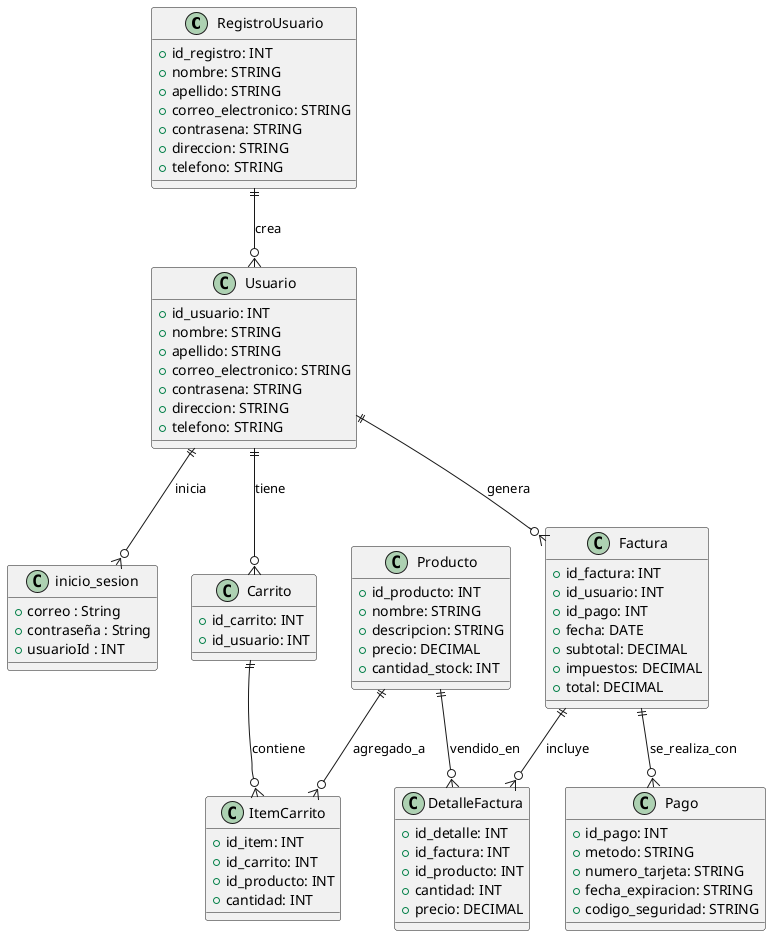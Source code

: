 @startuml Diagrama_Clases

class RegistroUsuario {
    + id_registro: INT 
    + nombre: STRING 
    + apellido: STRING 
    + correo_electronico: STRING 
    + contrasena: STRING
    + direccion: STRING
    + telefono: STRING
}

class inicio_sesion {
    + correo : String 
    + contraseña : String 
    + usuarioId : INT
}

class Usuario {
    + id_usuario: INT 
    + nombre: STRING 
    + apellido: STRING 
    + correo_electronico: STRING 
    + contrasena: STRING 
    + direccion: STRING 
    + telefono: STRING 
}

class Producto {
    + id_producto: INT 
    + nombre: STRING 
    + descripcion: STRING 
    + precio: DECIMAL
    + cantidad_stock: INT 
}

class Carrito {
    + id_carrito: INT 
    + id_usuario: INT 
}

class ItemCarrito {
    + id_item: INT  
    + id_carrito: INT
    + id_producto: INT
    + cantidad: INT 
}

class Pago {
    + id_pago: INT
    + metodo: STRING
    + numero_tarjeta: STRING
    + fecha_expiracion: STRING
    + codigo_seguridad: STRING
}

class Factura {
    + id_factura: INT 
    + id_usuario: INT
    + id_pago: INT
    + fecha: DATE
    + subtotal: DECIMAL
    + impuestos: DECIMAL
    + total: DECIMAL
}

class DetalleFactura {
    + id_detalle: INT 
    + id_factura: INT 
    + id_producto: INT
    + cantidad: INT 
    + precio: DECIMAL 
}

' Relaciones
Usuario ||--o{ Carrito : tiene
Carrito ||--o{ ItemCarrito : contiene
Producto ||--o{ ItemCarrito : agregado_a
Usuario ||--o{ Factura : genera
Factura ||--o{ DetalleFactura : incluye
Producto ||--o{ DetalleFactura : vendido_en
Usuario ||--o{ inicio_sesion : inicia
RegistroUsuario ||--o{ Usuario : crea
Factura ||--o{ Pago : se_realiza_con
@enduml
